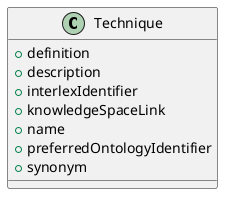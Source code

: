 @startuml
class Technique {
+definition
+description
+interlexIdentifier
+knowledgeSpaceLink
+name
+preferredOntologyIdentifier
+synonym

}

@enduml